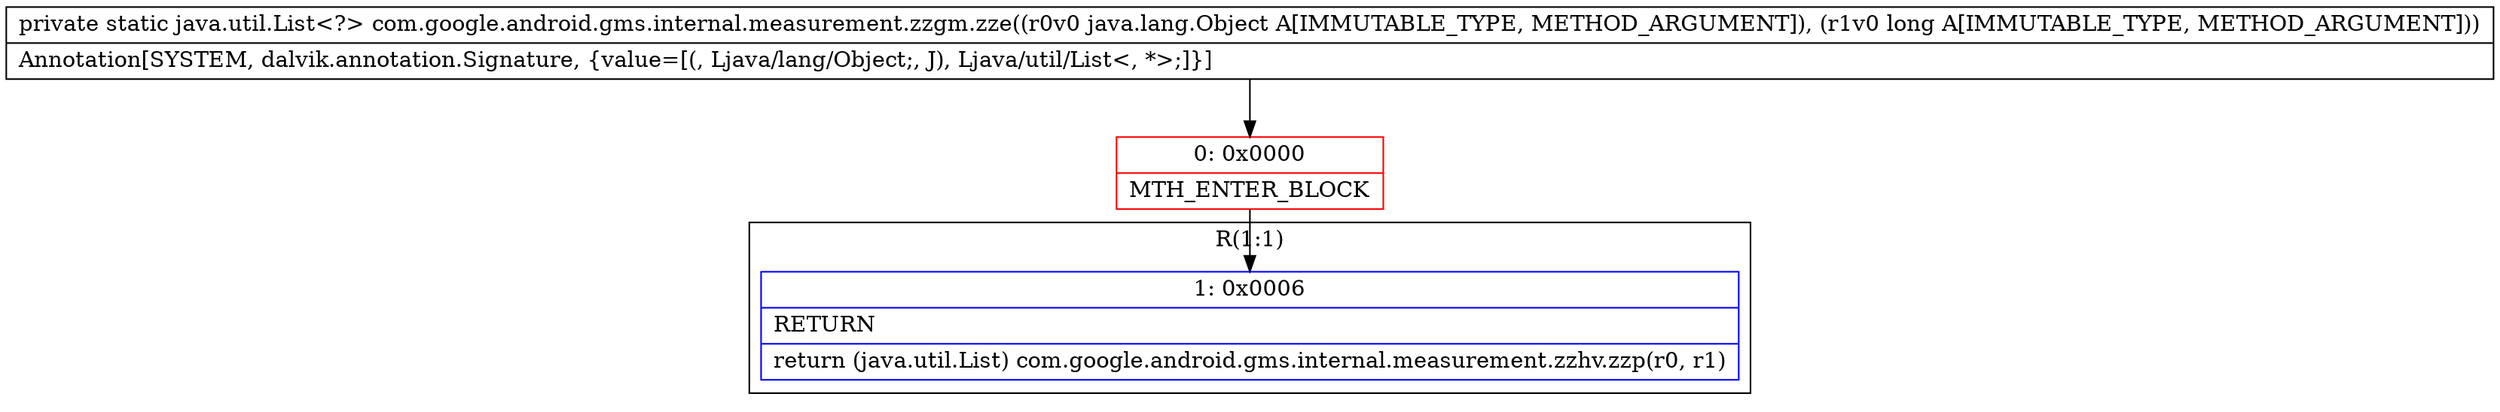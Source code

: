 digraph "CFG forcom.google.android.gms.internal.measurement.zzgm.zze(Ljava\/lang\/Object;J)Ljava\/util\/List;" {
subgraph cluster_Region_1976725638 {
label = "R(1:1)";
node [shape=record,color=blue];
Node_1 [shape=record,label="{1\:\ 0x0006|RETURN\l|return (java.util.List) com.google.android.gms.internal.measurement.zzhv.zzp(r0, r1)\l}"];
}
Node_0 [shape=record,color=red,label="{0\:\ 0x0000|MTH_ENTER_BLOCK\l}"];
MethodNode[shape=record,label="{private static java.util.List\<?\> com.google.android.gms.internal.measurement.zzgm.zze((r0v0 java.lang.Object A[IMMUTABLE_TYPE, METHOD_ARGUMENT]), (r1v0 long A[IMMUTABLE_TYPE, METHOD_ARGUMENT]))  | Annotation[SYSTEM, dalvik.annotation.Signature, \{value=[(, Ljava\/lang\/Object;, J), Ljava\/util\/List\<, *\>;]\}]\l}"];
MethodNode -> Node_0;
Node_0 -> Node_1;
}

